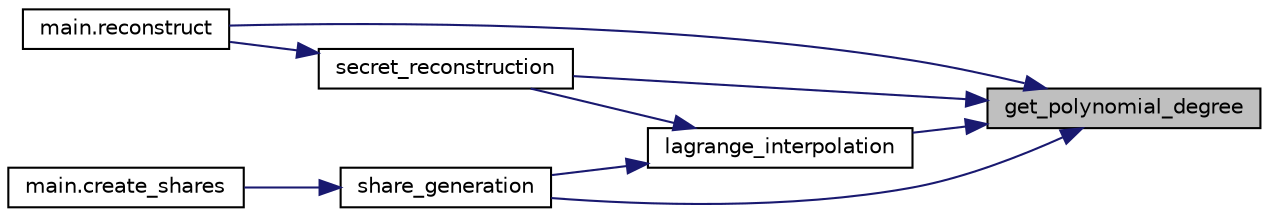 digraph "get_polynomial_degree"
{
 // LATEX_PDF_SIZE
  edge [fontname="Helvetica",fontsize="10",labelfontname="Helvetica",labelfontsize="10"];
  node [fontname="Helvetica",fontsize="10",shape=record];
  rankdir="RL";
  Node1 [label="get_polynomial_degree",height=0.2,width=0.4,color="black", fillcolor="grey75", style="filled", fontcolor="black",tooltip="Gets degree of a string-form polynomial on GF(2)."];
  Node1 -> Node2 [dir="back",color="midnightblue",fontsize="10",style="solid",fontname="Helvetica"];
  Node2 [label="lagrange_interpolation",height=0.2,width=0.4,color="black", fillcolor="white", style="filled",URL="$namespaceshamir.html#a46b5edd435fe67eb9d2757b7a1d7b9e4",tooltip="Performs Lagrange interpolation on a Galois field GF(2^d), where d is the degree of primitive_poly."];
  Node2 -> Node3 [dir="back",color="midnightblue",fontsize="10",style="solid",fontname="Helvetica"];
  Node3 [label="secret_reconstruction",height=0.2,width=0.4,color="black", fillcolor="white", style="filled",URL="$namespaceshamir.html#a563499ba0bed3c0210657a0dbbebbd85",tooltip="Reconstruct secret from the shares, and check for consistency with the encoded digest."];
  Node3 -> Node4 [dir="back",color="midnightblue",fontsize="10",style="solid",fontname="Helvetica"];
  Node4 [label="main.reconstruct",height=0.2,width=0.4,color="black", fillcolor="white", style="filled",URL="$namespacemain.html#a67b2fb92125c2f0b661c009a1442c76c",tooltip="Take JSON shares generated by create_shares.py and reconstruct the original secret phrase."];
  Node2 -> Node5 [dir="back",color="midnightblue",fontsize="10",style="solid",fontname="Helvetica"];
  Node5 [label="share_generation",height=0.2,width=0.4,color="black", fillcolor="white", style="filled",URL="$namespaceshamir.html#a18056e460b7d27d1506095c673513ba1",tooltip="Turns an element of a Galois Field (in integer representation) into many, via Shamir secret sharing."];
  Node5 -> Node6 [dir="back",color="midnightblue",fontsize="10",style="solid",fontname="Helvetica"];
  Node6 [label="main.create_shares",height=0.2,width=0.4,color="black", fillcolor="white", style="filled",URL="$namespacemain.html#aa0bb9096ba7056a74ab862c96d82f8c5",tooltip="Take a secret phrase and apply Shamir Secret Sharing to encode it into n secret phrases."];
  Node1 -> Node4 [dir="back",color="midnightblue",fontsize="10",style="solid",fontname="Helvetica"];
  Node1 -> Node3 [dir="back",color="midnightblue",fontsize="10",style="solid",fontname="Helvetica"];
  Node1 -> Node5 [dir="back",color="midnightblue",fontsize="10",style="solid",fontname="Helvetica"];
}
